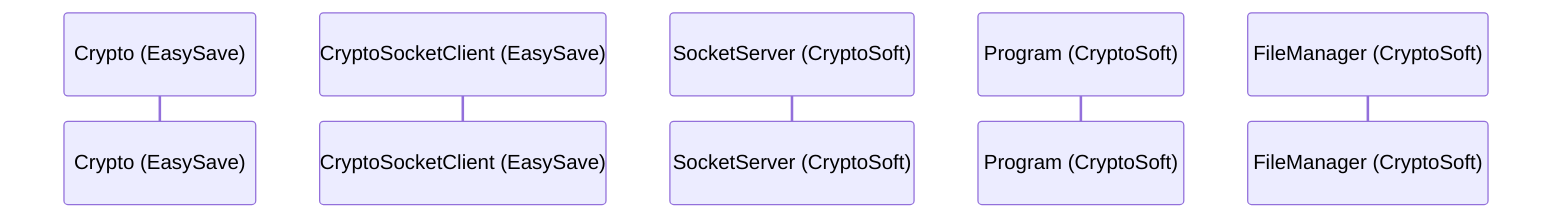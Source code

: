 sequenceDiagram
    participant Crypto as Crypto (EasySave)
    participant CryptoSocketClient as CryptoSocketClient (EasySave)
    
    participant SocketServer as SocketServer (CryptoSoft)
    participant Program as Program (CryptoSoft)
    participant FileManager as FileManager (CryptoSoft)